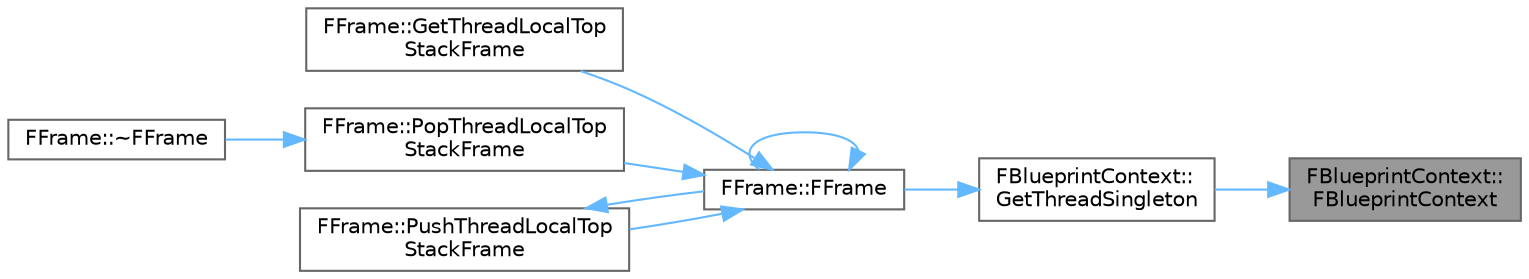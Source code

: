digraph "FBlueprintContext::FBlueprintContext"
{
 // INTERACTIVE_SVG=YES
 // LATEX_PDF_SIZE
  bgcolor="transparent";
  edge [fontname=Helvetica,fontsize=10,labelfontname=Helvetica,labelfontsize=10];
  node [fontname=Helvetica,fontsize=10,shape=box,height=0.2,width=0.4];
  rankdir="RL";
  Node1 [id="Node000001",label="FBlueprintContext::\lFBlueprintContext",height=0.2,width=0.4,color="gray40", fillcolor="grey60", style="filled", fontcolor="black",tooltip=" "];
  Node1 -> Node2 [id="edge1_Node000001_Node000002",dir="back",color="steelblue1",style="solid",tooltip=" "];
  Node2 [id="Node000002",label="FBlueprintContext::\lGetThreadSingleton",height=0.2,width=0.4,color="grey40", fillcolor="white", style="filled",URL="$d8/d53/classFBlueprintContext.html#a2e948482e6846dfa46ec0b2586378821",tooltip=" "];
  Node2 -> Node3 [id="edge2_Node000002_Node000003",dir="back",color="steelblue1",style="solid",tooltip=" "];
  Node3 [id="Node000003",label="FFrame::FFrame",height=0.2,width=0.4,color="grey40", fillcolor="white", style="filled",URL="$d0/d68/structFFrame.html#a37d3d29602e49f3685ed374b09c24b97",tooltip=" "];
  Node3 -> Node3 [id="edge3_Node000003_Node000003",dir="back",color="steelblue1",style="solid",tooltip=" "];
  Node3 -> Node4 [id="edge4_Node000003_Node000004",dir="back",color="steelblue1",style="solid",tooltip=" "];
  Node4 [id="Node000004",label="FFrame::GetThreadLocalTop\lStackFrame",height=0.2,width=0.4,color="grey40", fillcolor="white", style="filled",URL="$d0/d68/structFFrame.html#a382af14b491b26846733d0dd19634542",tooltip=" "];
  Node3 -> Node5 [id="edge5_Node000003_Node000005",dir="back",color="steelblue1",style="solid",tooltip=" "];
  Node5 [id="Node000005",label="FFrame::PopThreadLocalTop\lStackFrame",height=0.2,width=0.4,color="grey40", fillcolor="white", style="filled",URL="$d0/d68/structFFrame.html#ae5c942adf27ee050d86080a7dc0bee2d",tooltip=" "];
  Node5 -> Node6 [id="edge6_Node000005_Node000006",dir="back",color="steelblue1",style="solid",tooltip=" "];
  Node6 [id="Node000006",label="FFrame::~FFrame",height=0.2,width=0.4,color="grey40", fillcolor="white", style="filled",URL="$d0/d68/structFFrame.html#adc8207df7644b02c73bc38ce15917ac6",tooltip=" "];
  Node3 -> Node7 [id="edge7_Node000003_Node000007",dir="back",color="steelblue1",style="solid",tooltip=" "];
  Node7 [id="Node000007",label="FFrame::PushThreadLocalTop\lStackFrame",height=0.2,width=0.4,color="grey40", fillcolor="white", style="filled",URL="$d0/d68/structFFrame.html#a638d55317dbdb1cdb8e7662a2287dc50",tooltip=" "];
  Node7 -> Node3 [id="edge8_Node000007_Node000003",dir="back",color="steelblue1",style="solid",tooltip=" "];
}

